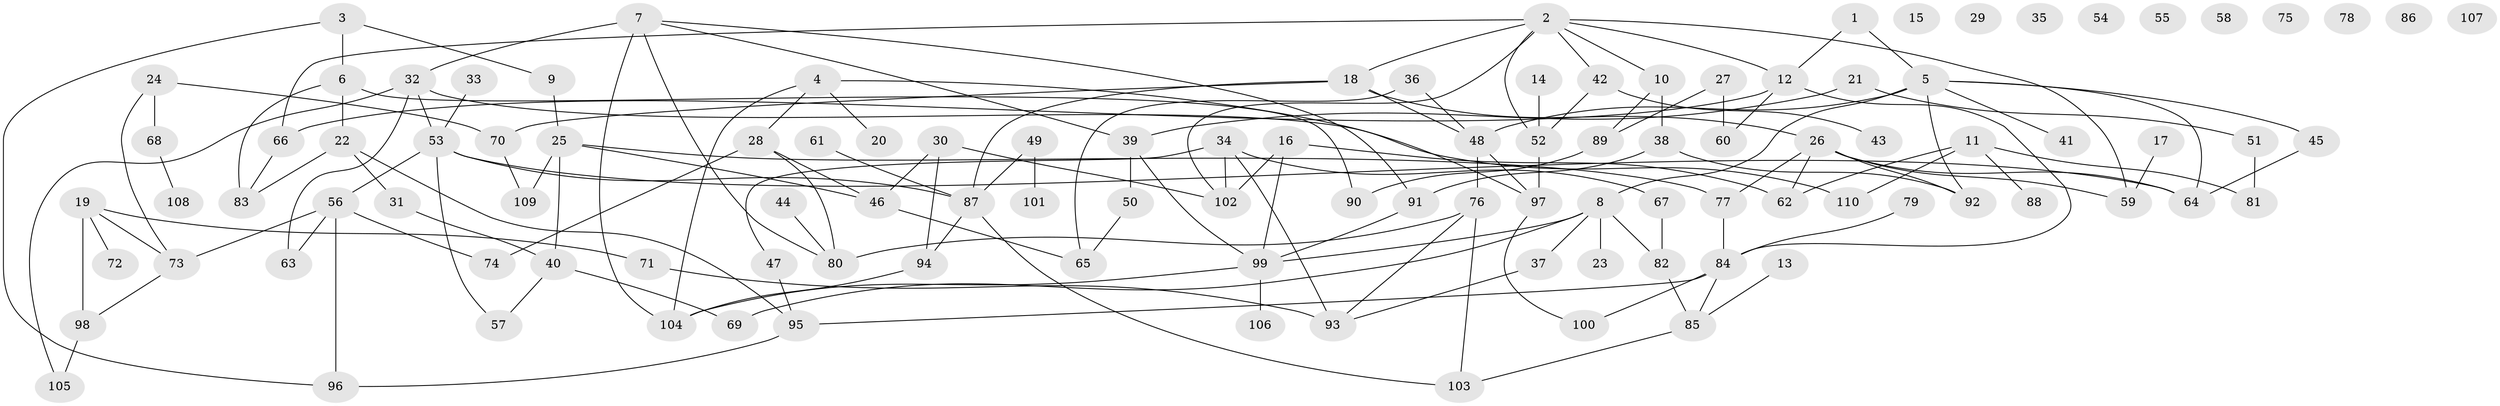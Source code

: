 // coarse degree distribution, {6: 0.10294117647058823, 3: 0.20588235294117646, 5: 0.11764705882352941, 2: 0.16176470588235295, 1: 0.17647058823529413, 4: 0.20588235294117646, 7: 0.029411764705882353}
// Generated by graph-tools (version 1.1) at 2025/35/03/04/25 23:35:51]
// undirected, 110 vertices, 152 edges
graph export_dot {
  node [color=gray90,style=filled];
  1;
  2;
  3;
  4;
  5;
  6;
  7;
  8;
  9;
  10;
  11;
  12;
  13;
  14;
  15;
  16;
  17;
  18;
  19;
  20;
  21;
  22;
  23;
  24;
  25;
  26;
  27;
  28;
  29;
  30;
  31;
  32;
  33;
  34;
  35;
  36;
  37;
  38;
  39;
  40;
  41;
  42;
  43;
  44;
  45;
  46;
  47;
  48;
  49;
  50;
  51;
  52;
  53;
  54;
  55;
  56;
  57;
  58;
  59;
  60;
  61;
  62;
  63;
  64;
  65;
  66;
  67;
  68;
  69;
  70;
  71;
  72;
  73;
  74;
  75;
  76;
  77;
  78;
  79;
  80;
  81;
  82;
  83;
  84;
  85;
  86;
  87;
  88;
  89;
  90;
  91;
  92;
  93;
  94;
  95;
  96;
  97;
  98;
  99;
  100;
  101;
  102;
  103;
  104;
  105;
  106;
  107;
  108;
  109;
  110;
  1 -- 5;
  1 -- 12;
  2 -- 10;
  2 -- 12;
  2 -- 18;
  2 -- 42;
  2 -- 52;
  2 -- 59;
  2 -- 66;
  2 -- 102;
  3 -- 6;
  3 -- 9;
  3 -- 96;
  4 -- 20;
  4 -- 28;
  4 -- 97;
  4 -- 104;
  5 -- 8;
  5 -- 41;
  5 -- 45;
  5 -- 48;
  5 -- 64;
  5 -- 92;
  6 -- 22;
  6 -- 83;
  6 -- 90;
  7 -- 32;
  7 -- 39;
  7 -- 80;
  7 -- 91;
  7 -- 104;
  8 -- 23;
  8 -- 37;
  8 -- 69;
  8 -- 82;
  8 -- 99;
  9 -- 25;
  10 -- 38;
  10 -- 89;
  11 -- 62;
  11 -- 81;
  11 -- 88;
  11 -- 110;
  12 -- 60;
  12 -- 66;
  12 -- 84;
  13 -- 85;
  14 -- 52;
  16 -- 62;
  16 -- 99;
  16 -- 102;
  17 -- 59;
  18 -- 26;
  18 -- 48;
  18 -- 70;
  18 -- 87;
  19 -- 71;
  19 -- 72;
  19 -- 73;
  19 -- 98;
  21 -- 39;
  21 -- 51;
  22 -- 31;
  22 -- 83;
  22 -- 95;
  24 -- 68;
  24 -- 70;
  24 -- 73;
  25 -- 40;
  25 -- 46;
  25 -- 77;
  25 -- 109;
  26 -- 59;
  26 -- 62;
  26 -- 64;
  26 -- 77;
  26 -- 92;
  27 -- 60;
  27 -- 89;
  28 -- 46;
  28 -- 74;
  28 -- 80;
  30 -- 46;
  30 -- 94;
  30 -- 102;
  31 -- 40;
  32 -- 53;
  32 -- 63;
  32 -- 105;
  32 -- 110;
  33 -- 53;
  34 -- 47;
  34 -- 67;
  34 -- 93;
  34 -- 102;
  36 -- 48;
  36 -- 65;
  37 -- 93;
  38 -- 91;
  38 -- 92;
  39 -- 50;
  39 -- 99;
  40 -- 57;
  40 -- 69;
  42 -- 43;
  42 -- 52;
  44 -- 80;
  45 -- 64;
  46 -- 65;
  47 -- 95;
  48 -- 76;
  48 -- 97;
  49 -- 87;
  49 -- 101;
  50 -- 65;
  51 -- 81;
  52 -- 97;
  53 -- 56;
  53 -- 57;
  53 -- 64;
  53 -- 87;
  56 -- 63;
  56 -- 73;
  56 -- 74;
  56 -- 96;
  61 -- 87;
  66 -- 83;
  67 -- 82;
  68 -- 108;
  70 -- 109;
  71 -- 93;
  73 -- 98;
  76 -- 80;
  76 -- 93;
  76 -- 103;
  77 -- 84;
  79 -- 84;
  82 -- 85;
  84 -- 85;
  84 -- 95;
  84 -- 100;
  85 -- 103;
  87 -- 94;
  87 -- 103;
  89 -- 90;
  91 -- 99;
  94 -- 104;
  95 -- 96;
  97 -- 100;
  98 -- 105;
  99 -- 104;
  99 -- 106;
}
